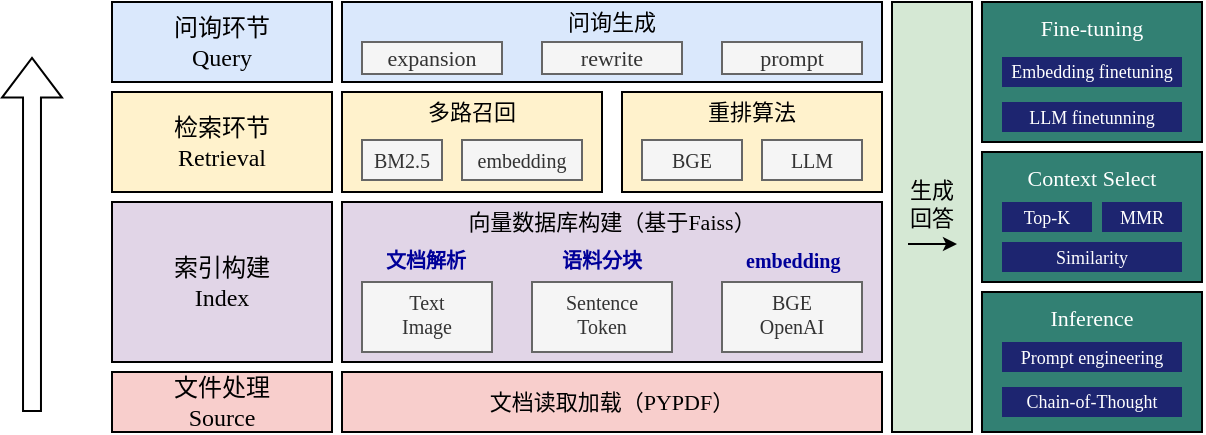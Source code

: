 <mxfile version="24.7.7">
  <diagram name="第 1 页" id="3zAsaleNOzMHmqEXAC9G">
    <mxGraphModel dx="1230" dy="379" grid="1" gridSize="10" guides="1" tooltips="1" connect="1" arrows="1" fold="1" page="0" pageScale="1" pageWidth="827" pageHeight="1169" math="0" shadow="0">
      <root>
        <mxCell id="0" />
        <mxCell id="1" parent="0" />
        <mxCell id="QGeuTLhwz0FOdpfwXXW6-1" value="&lt;div&gt;&lt;font face=&quot;宋体&quot;&gt;问询环节&lt;/font&gt;&lt;/div&gt;Query" style="rounded=0;whiteSpace=wrap;html=1;fillColor=#dae8fc;strokeColor=#000000;fontFamily=Times New Roman;" vertex="1" parent="1">
          <mxGeometry x="-80" y="90" width="110" height="40" as="geometry" />
        </mxCell>
        <mxCell id="QGeuTLhwz0FOdpfwXXW6-2" value="&lt;div style=&quot;font-size: 11px;&quot;&gt;&lt;font face=&quot;宋体&quot;&gt;问询生成&lt;/font&gt;&lt;/div&gt;" style="rounded=0;whiteSpace=wrap;html=1;fillColor=#dae8fc;strokeColor=#000000;verticalAlign=top;fontSize=11;fontFamily=Times New Roman;spacing=-1;" vertex="1" parent="1">
          <mxGeometry x="35" y="90" width="270" height="40" as="geometry" />
        </mxCell>
        <mxCell id="QGeuTLhwz0FOdpfwXXW6-3" value="&lt;span style=&quot;font-size: 11px;&quot;&gt;expansion&lt;/span&gt;" style="rounded=0;whiteSpace=wrap;html=1;verticalAlign=middle;fontFamily=Times New Roman;fillColor=#f5f5f5;strokeColor=#666666;strokeWidth=1;fontColor=#333333;fontSize=11;" vertex="1" parent="1">
          <mxGeometry x="45" y="110" width="70" height="16" as="geometry" />
        </mxCell>
        <mxCell id="QGeuTLhwz0FOdpfwXXW6-4" value="&lt;span style=&quot;font-size: 11px;&quot;&gt;rewrite&lt;/span&gt;" style="rounded=0;whiteSpace=wrap;html=1;verticalAlign=middle;fontFamily=Times New Roman;fillColor=#f5f5f5;strokeColor=#666666;strokeWidth=1;fontColor=#333333;fontSize=11;" vertex="1" parent="1">
          <mxGeometry x="135" y="110" width="70" height="16" as="geometry" />
        </mxCell>
        <mxCell id="QGeuTLhwz0FOdpfwXXW6-5" value="&lt;span style=&quot;font-size: 11px;&quot;&gt;prompt&lt;/span&gt;" style="rounded=0;whiteSpace=wrap;html=1;verticalAlign=middle;fontFamily=Times New Roman;fillColor=#f5f5f5;strokeColor=#666666;strokeWidth=1;fontColor=#333333;fontSize=11;" vertex="1" parent="1">
          <mxGeometry x="225" y="110" width="70" height="16" as="geometry" />
        </mxCell>
        <mxCell id="QGeuTLhwz0FOdpfwXXW6-6" value="&lt;div&gt;&lt;font face=&quot;宋体&quot;&gt;检索环节&lt;/font&gt;&lt;/div&gt;Retrieval" style="rounded=0;whiteSpace=wrap;html=1;fillColor=#fff2cc;strokeColor=#000000;fontFamily=Times New Roman;" vertex="1" parent="1">
          <mxGeometry x="-80" y="135" width="110" height="50" as="geometry" />
        </mxCell>
        <mxCell id="QGeuTLhwz0FOdpfwXXW6-7" value="&lt;div style=&quot;font-size: 11px;&quot;&gt;多路召回&lt;/div&gt;" style="rounded=0;whiteSpace=wrap;html=1;fillColor=#fff2cc;strokeColor=#000000;verticalAlign=top;fontSize=11;fontFamily=宋体;spacing=-1;" vertex="1" parent="1">
          <mxGeometry x="35" y="135" width="130" height="50" as="geometry" />
        </mxCell>
        <mxCell id="QGeuTLhwz0FOdpfwXXW6-8" value="&lt;span style=&quot;font-size: 10px;&quot;&gt;BM2.5&lt;/span&gt;" style="rounded=0;whiteSpace=wrap;html=1;verticalAlign=middle;fontFamily=Times New Roman;fillColor=#f5f5f5;strokeColor=#666666;strokeWidth=1;fontColor=#333333;fontSize=10;" vertex="1" parent="1">
          <mxGeometry x="45" y="159" width="40" height="20" as="geometry" />
        </mxCell>
        <mxCell id="QGeuTLhwz0FOdpfwXXW6-9" value="&lt;span style=&quot;font-size: 10px;&quot;&gt;embedding&lt;/span&gt;" style="rounded=0;whiteSpace=wrap;html=1;verticalAlign=middle;fontFamily=Times New Roman;fillColor=#f5f5f5;strokeColor=#666666;strokeWidth=1;fontColor=#333333;fontSize=10;" vertex="1" parent="1">
          <mxGeometry x="95" y="159" width="60" height="20" as="geometry" />
        </mxCell>
        <mxCell id="QGeuTLhwz0FOdpfwXXW6-10" value="&lt;div style=&quot;font-size: 11px;&quot;&gt;重排算法&lt;/div&gt;" style="rounded=0;whiteSpace=wrap;html=1;fillColor=#fff2cc;strokeColor=#000000;verticalAlign=top;fontSize=11;fontFamily=宋体;spacing=-1;" vertex="1" parent="1">
          <mxGeometry x="175" y="135" width="130" height="50" as="geometry" />
        </mxCell>
        <mxCell id="QGeuTLhwz0FOdpfwXXW6-11" value="&lt;div style=&quot;font-size: 11px;&quot;&gt;生成&lt;/div&gt;&lt;div style=&quot;font-size: 11px;&quot;&gt;回答&lt;/div&gt;" style="rounded=0;whiteSpace=wrap;html=1;fillColor=#d5e8d4;strokeColor=#000000;verticalAlign=middle;fontSize=11;fontFamily=宋体;spacingTop=-14;" vertex="1" parent="1">
          <mxGeometry x="310" y="90" width="40" height="215" as="geometry" />
        </mxCell>
        <mxCell id="QGeuTLhwz0FOdpfwXXW6-12" value="&lt;span style=&quot;font-size: 10px;&quot;&gt;BGE&lt;/span&gt;" style="rounded=0;whiteSpace=wrap;html=1;verticalAlign=middle;fontFamily=Times New Roman;fillColor=#f5f5f5;strokeColor=#666666;strokeWidth=1;fontColor=#333333;fontSize=10;" vertex="1" parent="1">
          <mxGeometry x="185" y="159" width="50" height="20" as="geometry" />
        </mxCell>
        <mxCell id="QGeuTLhwz0FOdpfwXXW6-13" value="&lt;span style=&quot;font-size: 10px;&quot;&gt;LLM&lt;/span&gt;" style="rounded=0;whiteSpace=wrap;html=1;verticalAlign=middle;fontFamily=Times New Roman;fillColor=#f5f5f5;strokeColor=#666666;strokeWidth=1;fontColor=#333333;fontSize=10;" vertex="1" parent="1">
          <mxGeometry x="245" y="159" width="50" height="20" as="geometry" />
        </mxCell>
        <mxCell id="QGeuTLhwz0FOdpfwXXW6-14" value="&lt;div&gt;&lt;font face=&quot;宋体&quot;&gt;索引构建&lt;/font&gt;&lt;/div&gt;Index" style="rounded=0;whiteSpace=wrap;html=1;fillColor=#e1d5e7;strokeColor=#000000;fontFamily=Times New Roman;" vertex="1" parent="1">
          <mxGeometry x="-80" y="190" width="110" height="80" as="geometry" />
        </mxCell>
        <mxCell id="QGeuTLhwz0FOdpfwXXW6-15" value="&lt;div&gt;&lt;font face=&quot;宋体&quot;&gt;文件处理&lt;/font&gt;&lt;/div&gt;Source" style="rounded=0;whiteSpace=wrap;html=1;fillColor=#f8cecc;strokeColor=#000000;fontFamily=Times New Roman;" vertex="1" parent="1">
          <mxGeometry x="-80" y="275" width="110" height="30" as="geometry" />
        </mxCell>
        <mxCell id="QGeuTLhwz0FOdpfwXXW6-16" value="&lt;div style=&quot;font-size: 11px;&quot;&gt;&lt;font face=&quot;宋体&quot;&gt;向量数据库构建（基于&lt;/font&gt;&lt;span style=&quot;background-color: initial;&quot;&gt;Faiss&lt;/span&gt;&lt;span style=&quot;font-family: 宋体; background-color: initial;&quot;&gt;）&lt;/span&gt;&lt;/div&gt;" style="rounded=0;whiteSpace=wrap;html=1;fillColor=#e1d5e7;strokeColor=#000000;verticalAlign=top;fontSize=11;fontFamily=Times New Roman;spacing=-1;" vertex="1" parent="1">
          <mxGeometry x="35" y="190" width="270" height="80" as="geometry" />
        </mxCell>
        <mxCell id="QGeuTLhwz0FOdpfwXXW6-17" value="&lt;div style=&quot;font-size: 11px;&quot;&gt;&lt;font face=&quot;宋体&quot;&gt;文档读取加载（&lt;/font&gt;&lt;span style=&quot;background-color: initial;&quot;&gt;PYPDF&lt;/span&gt;&lt;span style=&quot;font-family: 宋体; background-color: initial;&quot;&gt;）&lt;/span&gt;&lt;/div&gt;" style="rounded=0;whiteSpace=wrap;html=1;fillColor=#f8cecc;strokeColor=#000000;verticalAlign=middle;fontSize=11;fontFamily=Times New Roman;" vertex="1" parent="1">
          <mxGeometry x="35" y="275" width="270" height="30" as="geometry" />
        </mxCell>
        <mxCell id="QGeuTLhwz0FOdpfwXXW6-18" value="&lt;div&gt;&lt;span style=&quot;background-color: initial; text-align: left;&quot;&gt;Text&lt;/span&gt;&lt;div&gt;&lt;div&gt;&lt;font&gt;Image&lt;/font&gt;&lt;/div&gt;&lt;/div&gt;&lt;/div&gt;" style="rounded=0;whiteSpace=wrap;html=1;verticalAlign=top;fontFamily=Times New Roman;fillColor=#f5f5f5;strokeColor=#666666;strokeWidth=1;fontColor=#333333;fontSize=10;spacing=0;" vertex="1" parent="1">
          <mxGeometry x="45" y="230" width="65" height="35" as="geometry" />
        </mxCell>
        <mxCell id="QGeuTLhwz0FOdpfwXXW6-19" value="Sentence&lt;div&gt;Token&lt;/div&gt;" style="rounded=0;whiteSpace=wrap;html=1;verticalAlign=top;fontFamily=Times New Roman;fillColor=#f5f5f5;strokeColor=#666666;strokeWidth=1;fontColor=#333333;fontSize=10;spacing=0;" vertex="1" parent="1">
          <mxGeometry x="130" y="230" width="70" height="35" as="geometry" />
        </mxCell>
        <mxCell id="QGeuTLhwz0FOdpfwXXW6-20" value="&lt;div&gt;BGE&lt;/div&gt;&lt;div&gt;OpenAI&lt;/div&gt;" style="rounded=0;whiteSpace=wrap;html=1;verticalAlign=top;fontFamily=Times New Roman;fillColor=#f5f5f5;strokeColor=#666666;strokeWidth=1;fontColor=#333333;fontSize=10;spacing=0;" vertex="1" parent="1">
          <mxGeometry x="225" y="230" width="70" height="35" as="geometry" />
        </mxCell>
        <mxCell id="QGeuTLhwz0FOdpfwXXW6-21" value="&lt;span style=&quot;font-family: 宋体; font-size: 10px; font-style: normal; font-variant-ligatures: normal; font-variant-caps: normal; letter-spacing: normal; orphans: 2; text-align: center; text-indent: 0px; text-transform: none; widows: 2; word-spacing: 0px; -webkit-text-stroke-width: 0px; white-space: normal; text-decoration-thickness: initial; text-decoration-style: initial; text-decoration-color: initial; float: none; display: inline !important;&quot;&gt;文档解析&lt;/span&gt;" style="text;whiteSpace=wrap;html=1;fillColor=none;labelBackgroundColor=none;fontColor=#000099;fontStyle=1" vertex="1" parent="1">
          <mxGeometry x="55" y="205" width="45" height="25" as="geometry" />
        </mxCell>
        <mxCell id="QGeuTLhwz0FOdpfwXXW6-22" value="&lt;span style=&quot;font-family: 宋体; font-size: 10px; font-style: normal; font-variant-ligatures: normal; font-variant-caps: normal; letter-spacing: normal; orphans: 2; text-align: center; text-indent: 0px; text-transform: none; widows: 2; word-spacing: 0px; -webkit-text-stroke-width: 0px; white-space: normal; text-decoration-thickness: initial; text-decoration-style: initial; text-decoration-color: initial; float: none; display: inline !important;&quot;&gt;语料分块&lt;/span&gt;" style="text;whiteSpace=wrap;html=1;fillColor=none;labelBackgroundColor=none;fontColor=#000099;fontStyle=1" vertex="1" parent="1">
          <mxGeometry x="142.5" y="205" width="45" height="25" as="geometry" />
        </mxCell>
        <mxCell id="QGeuTLhwz0FOdpfwXXW6-23" value="&lt;span style=&quot;font-size: 10px; font-style: normal; font-variant-ligatures: normal; font-variant-caps: normal; letter-spacing: normal; orphans: 2; text-align: center; text-indent: 0px; text-transform: none; widows: 2; word-spacing: 0px; -webkit-text-stroke-width: 0px; white-space: normal; text-decoration-thickness: initial; text-decoration-style: initial; text-decoration-color: initial; float: none; display: inline !important;&quot;&gt;embedding&lt;/span&gt;" style="text;whiteSpace=wrap;html=1;fillColor=none;labelBackgroundColor=none;fontColor=#000099;fontStyle=1;fontFamily=Times New Roman;" vertex="1" parent="1">
          <mxGeometry x="235" y="205" width="50" height="25" as="geometry" />
        </mxCell>
        <mxCell id="QGeuTLhwz0FOdpfwXXW6-24" value="&lt;div style=&quot;font-size: 11px;&quot;&gt;Fine-tuning&lt;/div&gt;" style="rounded=0;whiteSpace=wrap;html=1;fillColor=#328073;strokeColor=#000000;verticalAlign=top;fontSize=11;fontFamily=Times New Roman;fontColor=#FFFFFF;" vertex="1" parent="1">
          <mxGeometry x="355" y="90" width="110" height="70" as="geometry" />
        </mxCell>
        <mxCell id="QGeuTLhwz0FOdpfwXXW6-25" value="&lt;div style=&quot;font-size: 11px;&quot;&gt;Context Select&lt;/div&gt;" style="rounded=0;whiteSpace=wrap;html=1;fillColor=#328073;strokeColor=#000000;verticalAlign=top;fontSize=11;fontFamily=Times New Roman;fontColor=#FFFFFF;" vertex="1" parent="1">
          <mxGeometry x="355" y="165" width="110" height="65" as="geometry" />
        </mxCell>
        <mxCell id="QGeuTLhwz0FOdpfwXXW6-26" value="&lt;span style=&quot;font-size: 9px;&quot;&gt;Top-K&lt;/span&gt;" style="rounded=0;whiteSpace=wrap;html=1;verticalAlign=middle;fontFamily=Times New Roman;fillColor=#1D2570;strokeColor=none;strokeWidth=1;fontColor=#FFFFFF;fontSize=9;" vertex="1" parent="1">
          <mxGeometry x="365" y="190" width="45" height="15" as="geometry" />
        </mxCell>
        <mxCell id="QGeuTLhwz0FOdpfwXXW6-27" value="&lt;span style=&quot;font-size: 9px;&quot;&gt;MMR&lt;/span&gt;" style="rounded=0;whiteSpace=wrap;html=1;verticalAlign=middle;fontFamily=Times New Roman;fillColor=#1D2570;strokeColor=none;strokeWidth=1;fontColor=#FFFFFF;fontSize=9;" vertex="1" parent="1">
          <mxGeometry x="415" y="190" width="40" height="15" as="geometry" />
        </mxCell>
        <mxCell id="QGeuTLhwz0FOdpfwXXW6-28" value="&lt;span style=&quot;font-size: 9px;&quot;&gt;Similarity&lt;/span&gt;" style="rounded=0;whiteSpace=wrap;html=1;verticalAlign=middle;fontFamily=Times New Roman;fillColor=#1D2570;strokeColor=none;strokeWidth=1;fontColor=#FFFFFF;fontSize=9;" vertex="1" parent="1">
          <mxGeometry x="365" y="210" width="90" height="15" as="geometry" />
        </mxCell>
        <mxCell id="QGeuTLhwz0FOdpfwXXW6-29" value="&lt;div style=&quot;font-size: 11px;&quot;&gt;Inference&lt;/div&gt;&lt;div style=&quot;font-size: 11px;&quot;&gt;&lt;br&gt;&lt;/div&gt;" style="rounded=0;whiteSpace=wrap;html=1;fillColor=#328073;strokeColor=#000000;verticalAlign=top;fontSize=11;fontFamily=Times New Roman;fontColor=#FFFFFF;" vertex="1" parent="1">
          <mxGeometry x="355" y="235" width="110" height="70" as="geometry" />
        </mxCell>
        <mxCell id="QGeuTLhwz0FOdpfwXXW6-30" value="&lt;span style=&quot;font-size: 9px;&quot;&gt;Prompt engineering&lt;/span&gt;" style="rounded=0;whiteSpace=wrap;html=1;verticalAlign=middle;fontFamily=Times New Roman;fillColor=#1D2570;strokeColor=none;strokeWidth=1;fontColor=#FFFFFF;fontSize=9;" vertex="1" parent="1">
          <mxGeometry x="365" y="260" width="90" height="15" as="geometry" />
        </mxCell>
        <mxCell id="QGeuTLhwz0FOdpfwXXW6-31" value="Chain-of-Thought" style="rounded=0;whiteSpace=wrap;html=1;verticalAlign=middle;fontFamily=Times New Roman;fillColor=#1D2570;strokeColor=none;strokeWidth=1;fontColor=#FFFFFF;fontSize=9;" vertex="1" parent="1">
          <mxGeometry x="365" y="282.5" width="90" height="15" as="geometry" />
        </mxCell>
        <mxCell id="QGeuTLhwz0FOdpfwXXW6-32" value="" style="endArrow=classic;html=1;rounded=0;strokeWidth=1;endSize=4;" edge="1" parent="1">
          <mxGeometry width="50" height="50" relative="1" as="geometry">
            <mxPoint x="318" y="211" as="sourcePoint" />
            <mxPoint x="342.5" y="211" as="targetPoint" />
          </mxGeometry>
        </mxCell>
        <mxCell id="QGeuTLhwz0FOdpfwXXW6-33" value="&lt;span style=&quot;font-size: 9px;&quot;&gt;Embedding finetuning&lt;/span&gt;" style="rounded=0;whiteSpace=wrap;html=1;verticalAlign=middle;fontFamily=Times New Roman;fillColor=#1D2570;strokeColor=none;strokeWidth=1;fontColor=#FFFFFF;fontSize=9;" vertex="1" parent="1">
          <mxGeometry x="365" y="117.5" width="90" height="15" as="geometry" />
        </mxCell>
        <mxCell id="QGeuTLhwz0FOdpfwXXW6-34" value="&lt;span style=&quot;font-size: 9px;&quot;&gt;LLM finetunning&lt;/span&gt;" style="rounded=0;whiteSpace=wrap;html=1;verticalAlign=middle;fontFamily=Times New Roman;fillColor=#1D2570;strokeColor=none;strokeWidth=1;fontColor=#FFFFFF;fontSize=9;" vertex="1" parent="1">
          <mxGeometry x="365" y="140" width="90" height="15" as="geometry" />
        </mxCell>
        <mxCell id="QGeuTLhwz0FOdpfwXXW6-35" value="" style="shape=flexArrow;endArrow=classic;html=1;rounded=0;width=8.966;endSize=6.262;" edge="1" parent="1">
          <mxGeometry width="50" height="50" relative="1" as="geometry">
            <mxPoint x="-120" y="295" as="sourcePoint" />
            <mxPoint x="-120" y="117.5" as="targetPoint" />
          </mxGeometry>
        </mxCell>
      </root>
    </mxGraphModel>
  </diagram>
</mxfile>
